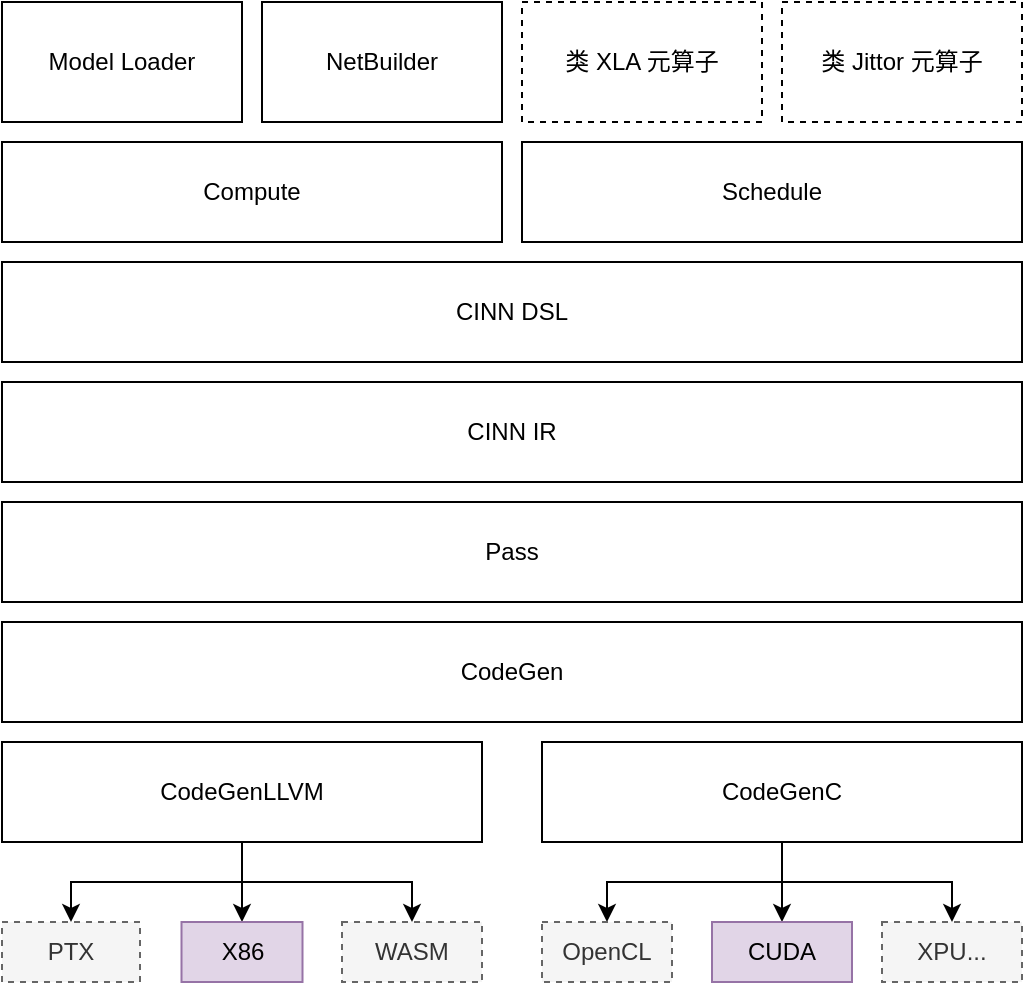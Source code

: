 <mxfile version="14.9.3" type="github">
  <diagram id="ng7lbXxeQi9tBq1vQwLF" name="Page-1">
    <mxGraphModel dx="1426" dy="768" grid="1" gridSize="10" guides="1" tooltips="1" connect="1" arrows="1" fold="1" page="1" pageScale="1" pageWidth="827" pageHeight="1169" math="0" shadow="0">
      <root>
        <mxCell id="0" />
        <mxCell id="1" parent="0" />
        <mxCell id="_LhLr6tckOiOOBS0e2qD-1" value="Model Loader" style="rounded=0;whiteSpace=wrap;html=1;" vertex="1" parent="1">
          <mxGeometry x="80" y="120" width="120" height="60" as="geometry" />
        </mxCell>
        <mxCell id="_LhLr6tckOiOOBS0e2qD-2" value="NetBuilder" style="rounded=0;whiteSpace=wrap;html=1;" vertex="1" parent="1">
          <mxGeometry x="210" y="120" width="120" height="60" as="geometry" />
        </mxCell>
        <mxCell id="_LhLr6tckOiOOBS0e2qD-3" value="类 XLA 元算子" style="rounded=0;whiteSpace=wrap;html=1;dashed=1;" vertex="1" parent="1">
          <mxGeometry x="340" y="120" width="120" height="60" as="geometry" />
        </mxCell>
        <mxCell id="_LhLr6tckOiOOBS0e2qD-4" value="类 Jittor 元算子" style="rounded=0;whiteSpace=wrap;html=1;dashed=1;" vertex="1" parent="1">
          <mxGeometry x="470" y="120" width="120" height="60" as="geometry" />
        </mxCell>
        <mxCell id="_LhLr6tckOiOOBS0e2qD-5" value="Compute" style="rounded=0;whiteSpace=wrap;html=1;" vertex="1" parent="1">
          <mxGeometry x="80" y="190" width="250" height="50" as="geometry" />
        </mxCell>
        <mxCell id="_LhLr6tckOiOOBS0e2qD-6" value="Schedule" style="rounded=0;whiteSpace=wrap;html=1;" vertex="1" parent="1">
          <mxGeometry x="340" y="190" width="250" height="50" as="geometry" />
        </mxCell>
        <mxCell id="_LhLr6tckOiOOBS0e2qD-8" value="CINN DSL" style="rounded=0;whiteSpace=wrap;html=1;" vertex="1" parent="1">
          <mxGeometry x="80" y="250" width="510" height="50" as="geometry" />
        </mxCell>
        <mxCell id="_LhLr6tckOiOOBS0e2qD-9" value="CINN IR" style="rounded=0;whiteSpace=wrap;html=1;" vertex="1" parent="1">
          <mxGeometry x="80" y="310" width="510" height="50" as="geometry" />
        </mxCell>
        <mxCell id="_LhLr6tckOiOOBS0e2qD-10" value="CodeGen" style="rounded=0;whiteSpace=wrap;html=1;" vertex="1" parent="1">
          <mxGeometry x="80" y="430" width="510" height="50" as="geometry" />
        </mxCell>
        <mxCell id="_LhLr6tckOiOOBS0e2qD-11" value="Pass" style="rounded=0;whiteSpace=wrap;html=1;" vertex="1" parent="1">
          <mxGeometry x="80" y="370" width="510" height="50" as="geometry" />
        </mxCell>
        <mxCell id="_LhLr6tckOiOOBS0e2qD-20" style="edgeStyle=orthogonalEdgeStyle;rounded=0;orthogonalLoop=1;jettySize=auto;html=1;exitX=0.5;exitY=1;exitDx=0;exitDy=0;entryX=0.5;entryY=0;entryDx=0;entryDy=0;" edge="1" parent="1" source="_LhLr6tckOiOOBS0e2qD-12" target="_LhLr6tckOiOOBS0e2qD-15">
          <mxGeometry relative="1" as="geometry" />
        </mxCell>
        <mxCell id="_LhLr6tckOiOOBS0e2qD-21" style="edgeStyle=orthogonalEdgeStyle;rounded=0;orthogonalLoop=1;jettySize=auto;html=1;exitX=0.5;exitY=1;exitDx=0;exitDy=0;" edge="1" parent="1" source="_LhLr6tckOiOOBS0e2qD-12" target="_LhLr6tckOiOOBS0e2qD-16">
          <mxGeometry relative="1" as="geometry" />
        </mxCell>
        <mxCell id="_LhLr6tckOiOOBS0e2qD-22" style="edgeStyle=orthogonalEdgeStyle;rounded=0;orthogonalLoop=1;jettySize=auto;html=1;exitX=0.5;exitY=1;exitDx=0;exitDy=0;entryX=0.5;entryY=0;entryDx=0;entryDy=0;" edge="1" parent="1" source="_LhLr6tckOiOOBS0e2qD-12" target="_LhLr6tckOiOOBS0e2qD-17">
          <mxGeometry relative="1" as="geometry" />
        </mxCell>
        <mxCell id="_LhLr6tckOiOOBS0e2qD-12" value="CodeGenLLVM" style="rounded=0;whiteSpace=wrap;html=1;" vertex="1" parent="1">
          <mxGeometry x="80" y="490" width="240" height="50" as="geometry" />
        </mxCell>
        <mxCell id="_LhLr6tckOiOOBS0e2qD-23" style="edgeStyle=orthogonalEdgeStyle;rounded=0;orthogonalLoop=1;jettySize=auto;html=1;exitX=0.5;exitY=1;exitDx=0;exitDy=0;entryX=0.5;entryY=0;entryDx=0;entryDy=0;" edge="1" parent="1" source="_LhLr6tckOiOOBS0e2qD-13" target="_LhLr6tckOiOOBS0e2qD-14">
          <mxGeometry relative="1" as="geometry" />
        </mxCell>
        <mxCell id="_LhLr6tckOiOOBS0e2qD-24" style="edgeStyle=orthogonalEdgeStyle;rounded=0;orthogonalLoop=1;jettySize=auto;html=1;exitX=0.5;exitY=1;exitDx=0;exitDy=0;entryX=0.5;entryY=0;entryDx=0;entryDy=0;" edge="1" parent="1" source="_LhLr6tckOiOOBS0e2qD-13" target="_LhLr6tckOiOOBS0e2qD-18">
          <mxGeometry relative="1" as="geometry" />
        </mxCell>
        <mxCell id="_LhLr6tckOiOOBS0e2qD-25" style="edgeStyle=orthogonalEdgeStyle;rounded=0;orthogonalLoop=1;jettySize=auto;html=1;exitX=0.5;exitY=1;exitDx=0;exitDy=0;entryX=0.5;entryY=0;entryDx=0;entryDy=0;" edge="1" parent="1" source="_LhLr6tckOiOOBS0e2qD-13" target="_LhLr6tckOiOOBS0e2qD-19">
          <mxGeometry relative="1" as="geometry" />
        </mxCell>
        <mxCell id="_LhLr6tckOiOOBS0e2qD-13" value="CodeGenC" style="rounded=0;whiteSpace=wrap;html=1;" vertex="1" parent="1">
          <mxGeometry x="350" y="490" width="240" height="50" as="geometry" />
        </mxCell>
        <mxCell id="_LhLr6tckOiOOBS0e2qD-14" value="CUDA" style="rounded=0;whiteSpace=wrap;html=1;fillColor=#e1d5e7;strokeColor=#9673a6;" vertex="1" parent="1">
          <mxGeometry x="435" y="580" width="70" height="30" as="geometry" />
        </mxCell>
        <mxCell id="_LhLr6tckOiOOBS0e2qD-15" value="X86" style="rounded=0;whiteSpace=wrap;html=1;fillColor=#e1d5e7;strokeColor=#9673a6;" vertex="1" parent="1">
          <mxGeometry x="169.75" y="580" width="60.5" height="30" as="geometry" />
        </mxCell>
        <mxCell id="_LhLr6tckOiOOBS0e2qD-16" value="PTX" style="rounded=0;whiteSpace=wrap;html=1;dashed=1;fillColor=#f5f5f5;strokeColor=#666666;fontColor=#333333;" vertex="1" parent="1">
          <mxGeometry x="80" y="580" width="69" height="30" as="geometry" />
        </mxCell>
        <mxCell id="_LhLr6tckOiOOBS0e2qD-17" value="WASM" style="rounded=0;whiteSpace=wrap;html=1;dashed=1;fillColor=#f5f5f5;strokeColor=#666666;fontColor=#333333;" vertex="1" parent="1">
          <mxGeometry x="250" y="580" width="70" height="30" as="geometry" />
        </mxCell>
        <mxCell id="_LhLr6tckOiOOBS0e2qD-18" value="OpenCL" style="rounded=0;whiteSpace=wrap;html=1;dashed=1;fillColor=#f5f5f5;strokeColor=#666666;fontColor=#333333;" vertex="1" parent="1">
          <mxGeometry x="350" y="580" width="65" height="30" as="geometry" />
        </mxCell>
        <mxCell id="_LhLr6tckOiOOBS0e2qD-19" value="XPU..." style="rounded=0;whiteSpace=wrap;html=1;dashed=1;fillColor=#f5f5f5;strokeColor=#666666;fontColor=#333333;" vertex="1" parent="1">
          <mxGeometry x="520" y="580" width="70" height="30" as="geometry" />
        </mxCell>
      </root>
    </mxGraphModel>
  </diagram>
</mxfile>
